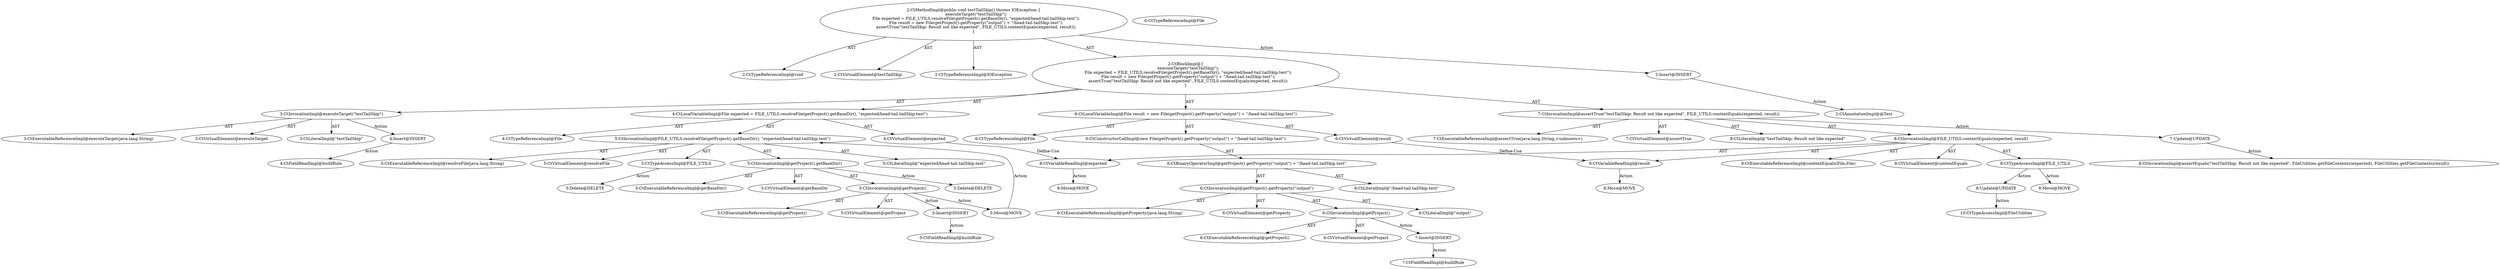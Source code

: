 digraph "testTailSkip#?" {
0 [label="2:CtTypeReferenceImpl@void" shape=ellipse]
1 [label="2:CtVirtualElement@testTailSkip" shape=ellipse]
2 [label="2:CtTypeReferenceImpl@IOException" shape=ellipse]
3 [label="3:CtExecutableReferenceImpl@executeTarget(java.lang.String)" shape=ellipse]
4 [label="3:CtVirtualElement@executeTarget" shape=ellipse]
5 [label="3:CtLiteralImpl@\"testTailSkip\"" shape=ellipse]
6 [label="3:CtInvocationImpl@executeTarget(\"testTailSkip\")" shape=ellipse]
7 [label="4:CtTypeReferenceImpl@File" shape=ellipse]
8 [label="5:CtExecutableReferenceImpl@resolveFile(java.lang.String)" shape=ellipse]
9 [label="5:CtVirtualElement@resolveFile" shape=ellipse]
10 [label="5:CtTypeAccessImpl@FILE_UTILS" shape=ellipse]
11 [label="5:CtExecutableReferenceImpl@getBaseDir()" shape=ellipse]
12 [label="5:CtVirtualElement@getBaseDir" shape=ellipse]
13 [label="5:CtExecutableReferenceImpl@getProject()" shape=ellipse]
14 [label="5:CtVirtualElement@getProject" shape=ellipse]
15 [label="5:CtInvocationImpl@getProject()" shape=ellipse]
16 [label="5:CtInvocationImpl@getProject().getBaseDir()" shape=ellipse]
17 [label="5:CtLiteralImpl@\"expected/head-tail.tailSkip.test\"" shape=ellipse]
18 [label="5:CtInvocationImpl@FILE_UTILS.resolveFile(getProject().getBaseDir(), \"expected/head-tail.tailSkip.test\")" shape=ellipse]
19 [label="4:CtVirtualElement@expected" shape=ellipse]
20 [label="4:CtLocalVariableImpl@File expected = FILE_UTILS.resolveFile(getProject().getBaseDir(), \"expected/head-tail.tailSkip.test\")" shape=ellipse]
21 [label="6:CtTypeReferenceImpl@File" shape=ellipse]
22 [label="6:CtTypeReferenceImpl@File" shape=ellipse]
23 [label="6:CtExecutableReferenceImpl@getProperty(java.lang.String)" shape=ellipse]
24 [label="6:CtVirtualElement@getProperty" shape=ellipse]
25 [label="6:CtExecutableReferenceImpl@getProject()" shape=ellipse]
26 [label="6:CtVirtualElement@getProject" shape=ellipse]
27 [label="6:CtInvocationImpl@getProject()" shape=ellipse]
28 [label="6:CtLiteralImpl@\"output\"" shape=ellipse]
29 [label="6:CtInvocationImpl@getProject().getProperty(\"output\")" shape=ellipse]
30 [label="6:CtLiteralImpl@\"/head-tail.tailSkip.test\"" shape=ellipse]
31 [label="6:CtBinaryOperatorImpl@getProject().getProperty(\"output\") + \"/head-tail.tailSkip.test\"" shape=ellipse]
32 [label="6:CtConstructorCallImpl@new File(getProject().getProperty(\"output\") + \"/head-tail.tailSkip.test\")" shape=ellipse]
33 [label="6:CtVirtualElement@result" shape=ellipse]
34 [label="6:CtLocalVariableImpl@File result = new File(getProject().getProperty(\"output\") + \"/head-tail.tailSkip.test\")" shape=ellipse]
35 [label="7:CtExecutableReferenceImpl@assertTrue(java.lang.String,<unknown>)" shape=ellipse]
36 [label="7:CtVirtualElement@assertTrue" shape=ellipse]
37 [label="8:CtLiteralImpl@\"testTailSkip: Result not like expected\"" shape=ellipse]
38 [label="8:CtExecutableReferenceImpl@contentEquals(File,File)" shape=ellipse]
39 [label="8:CtVirtualElement@contentEquals" shape=ellipse]
40 [label="8:CtTypeAccessImpl@FILE_UTILS" shape=ellipse]
41 [label="8:CtVariableReadImpl@expected" shape=ellipse]
42 [label="8:CtVariableReadImpl@result" shape=ellipse]
43 [label="8:CtInvocationImpl@FILE_UTILS.contentEquals(expected, result)" shape=ellipse]
44 [label="7:CtInvocationImpl@assertTrue(\"testTailSkip: Result not like expected\", FILE_UTILS.contentEquals(expected, result))" shape=ellipse]
45 [label="2:CtBlockImpl@\{
    executeTarget(\"testTailSkip\");
    File expected = FILE_UTILS.resolveFile(getProject().getBaseDir(), \"expected/head-tail.tailSkip.test\");
    File result = new File(getProject().getProperty(\"output\") + \"/head-tail.tailSkip.test\");
    assertTrue(\"testTailSkip: Result not like expected\", FILE_UTILS.contentEquals(expected, result));
\}" shape=ellipse]
46 [label="2:CtMethodImpl@public void testTailSkip() throws IOException \{
    executeTarget(\"testTailSkip\");
    File expected = FILE_UTILS.resolveFile(getProject().getBaseDir(), \"expected/head-tail.tailSkip.test\");
    File result = new File(getProject().getProperty(\"output\") + \"/head-tail.tailSkip.test\");
    assertTrue(\"testTailSkip: Result not like expected\", FILE_UTILS.contentEquals(expected, result));
\}" shape=ellipse]
47 [label="7:Update@UPDATE" shape=ellipse]
48 [label="8:CtInvocationImpl@assertEquals(\"testTailSkip: Result not like expected\", FileUtilities.getFileContents(expected), FileUtilities.getFileContents(result))" shape=ellipse]
49 [label="8:Update@UPDATE" shape=ellipse]
50 [label="10:CtTypeAccessImpl@FileUtilities" shape=ellipse]
51 [label="5:Delete@DELETE" shape=ellipse]
52 [label="5:Delete@DELETE" shape=ellipse]
53 [label="2:Insert@INSERT" shape=ellipse]
54 [label="2:CtAnnotationImpl@@Test" shape=ellipse]
55 [label="4:Insert@INSERT" shape=ellipse]
56 [label="4:CtFieldReadImpl@buildRule" shape=ellipse]
57 [label="5:Insert@INSERT" shape=ellipse]
58 [label="5:CtFieldReadImpl@buildRule" shape=ellipse]
59 [label="7:Insert@INSERT" shape=ellipse]
60 [label="7:CtFieldReadImpl@buildRule" shape=ellipse]
61 [label="5:Move@MOVE" shape=ellipse]
62 [label="8:Move@MOVE" shape=ellipse]
63 [label="8:Move@MOVE" shape=ellipse]
64 [label="8:Move@MOVE" shape=ellipse]
6 -> 4 [label="AST"];
6 -> 3 [label="AST"];
6 -> 5 [label="AST"];
6 -> 55 [label="Action"];
10 -> 51 [label="Action"];
15 -> 14 [label="AST"];
15 -> 13 [label="AST"];
15 -> 57 [label="Action"];
15 -> 61 [label="Action"];
16 -> 12 [label="AST"];
16 -> 15 [label="AST"];
16 -> 11 [label="AST"];
16 -> 52 [label="Action"];
18 -> 9 [label="AST"];
18 -> 10 [label="AST"];
18 -> 8 [label="AST"];
18 -> 16 [label="AST"];
18 -> 17 [label="AST"];
19 -> 41 [label="Define-Use"];
20 -> 19 [label="AST"];
20 -> 7 [label="AST"];
20 -> 18 [label="AST"];
27 -> 26 [label="AST"];
27 -> 25 [label="AST"];
27 -> 59 [label="Action"];
29 -> 24 [label="AST"];
29 -> 27 [label="AST"];
29 -> 23 [label="AST"];
29 -> 28 [label="AST"];
31 -> 29 [label="AST"];
31 -> 30 [label="AST"];
32 -> 31 [label="AST"];
33 -> 42 [label="Define-Use"];
34 -> 33 [label="AST"];
34 -> 21 [label="AST"];
34 -> 32 [label="AST"];
40 -> 49 [label="Action"];
40 -> 62 [label="Action"];
41 -> 63 [label="Action"];
42 -> 64 [label="Action"];
43 -> 39 [label="AST"];
43 -> 40 [label="AST"];
43 -> 38 [label="AST"];
43 -> 41 [label="AST"];
43 -> 42 [label="AST"];
44 -> 36 [label="AST"];
44 -> 35 [label="AST"];
44 -> 37 [label="AST"];
44 -> 43 [label="AST"];
44 -> 47 [label="Action"];
45 -> 6 [label="AST"];
45 -> 20 [label="AST"];
45 -> 34 [label="AST"];
45 -> 44 [label="AST"];
46 -> 1 [label="AST"];
46 -> 0 [label="AST"];
46 -> 2 [label="AST"];
46 -> 45 [label="AST"];
46 -> 53 [label="Action"];
47 -> 48 [label="Action"];
49 -> 50 [label="Action"];
53 -> 54 [label="Action"];
55 -> 56 [label="Action"];
57 -> 58 [label="Action"];
59 -> 60 [label="Action"];
61 -> 18 [label="Action"];
}